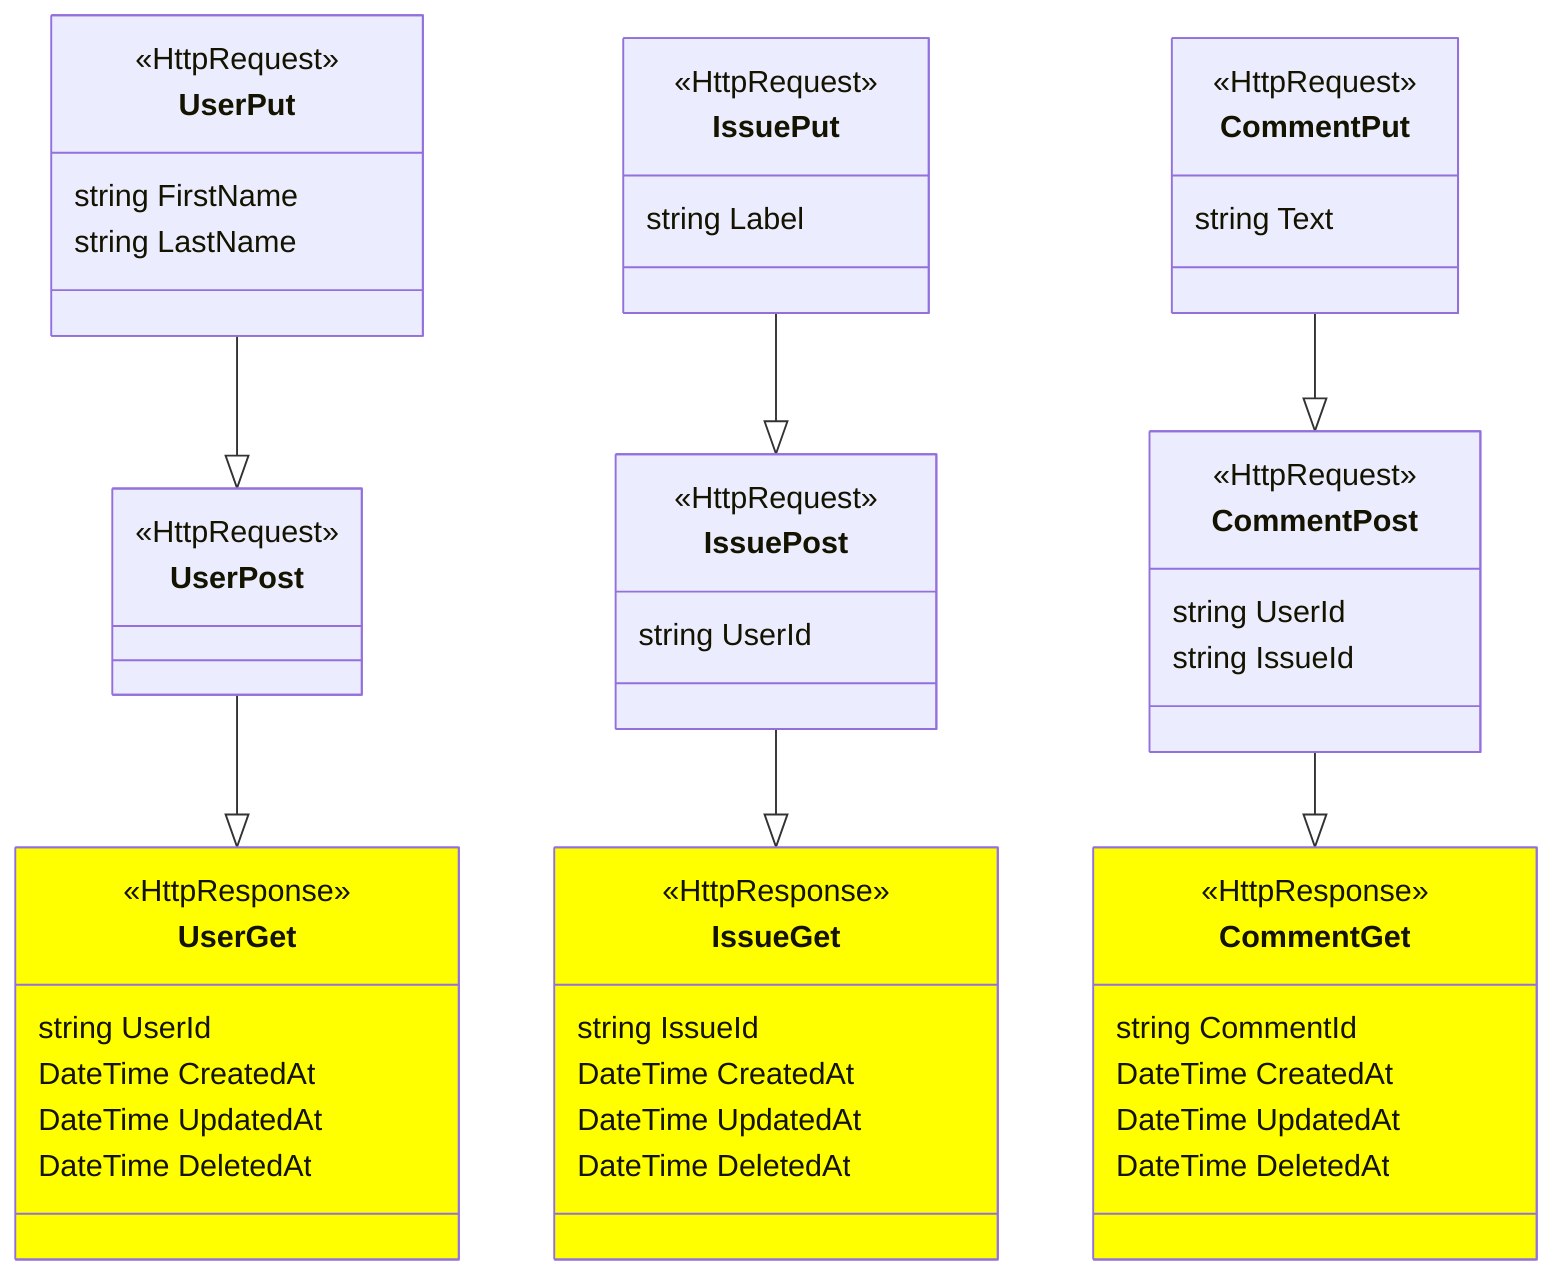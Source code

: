 classDiagram

    direction BT

    class UserGet {
        <<HttpResponse>>
        string UserId
        DateTime CreatedAt
        DateTime UpdatedAt
        DateTime DeletedAt
    }
    class UserPost {
        <<HttpRequest>>
    }
    class UserPut {
        <<HttpRequest>>
        string FirstName
        string LastName
    }

    UserGet <|-- UserPost
    UserPost <|-- UserPut

    class IssueGet {
        <<HttpResponse>>
        string IssueId
        DateTime CreatedAt
        DateTime UpdatedAt
        DateTime DeletedAt
    }
    class IssuePost {
        <<HttpRequest>>
        string UserId
    }
    class IssuePut {
        <<HttpRequest>>
        string Label
    }

    IssueGet <|-- IssuePost
    IssuePost <|-- IssuePut

    class CommentGet {
        <<HttpResponse>>
        string CommentId
        DateTime CreatedAt
        DateTime UpdatedAt
        DateTime DeletedAt
    }
    class CommentPost {
        <<HttpRequest>>
        string UserId
        string IssueId
    }
    class CommentPut {
        <<HttpRequest>>
        string Text
    }

    CommentGet <|-- CommentPost
    CommentPost <|-- CommentPut

    style UserGet fill:yellow
    style IssueGet fill:yellow
    style CommentGet fill:yellow